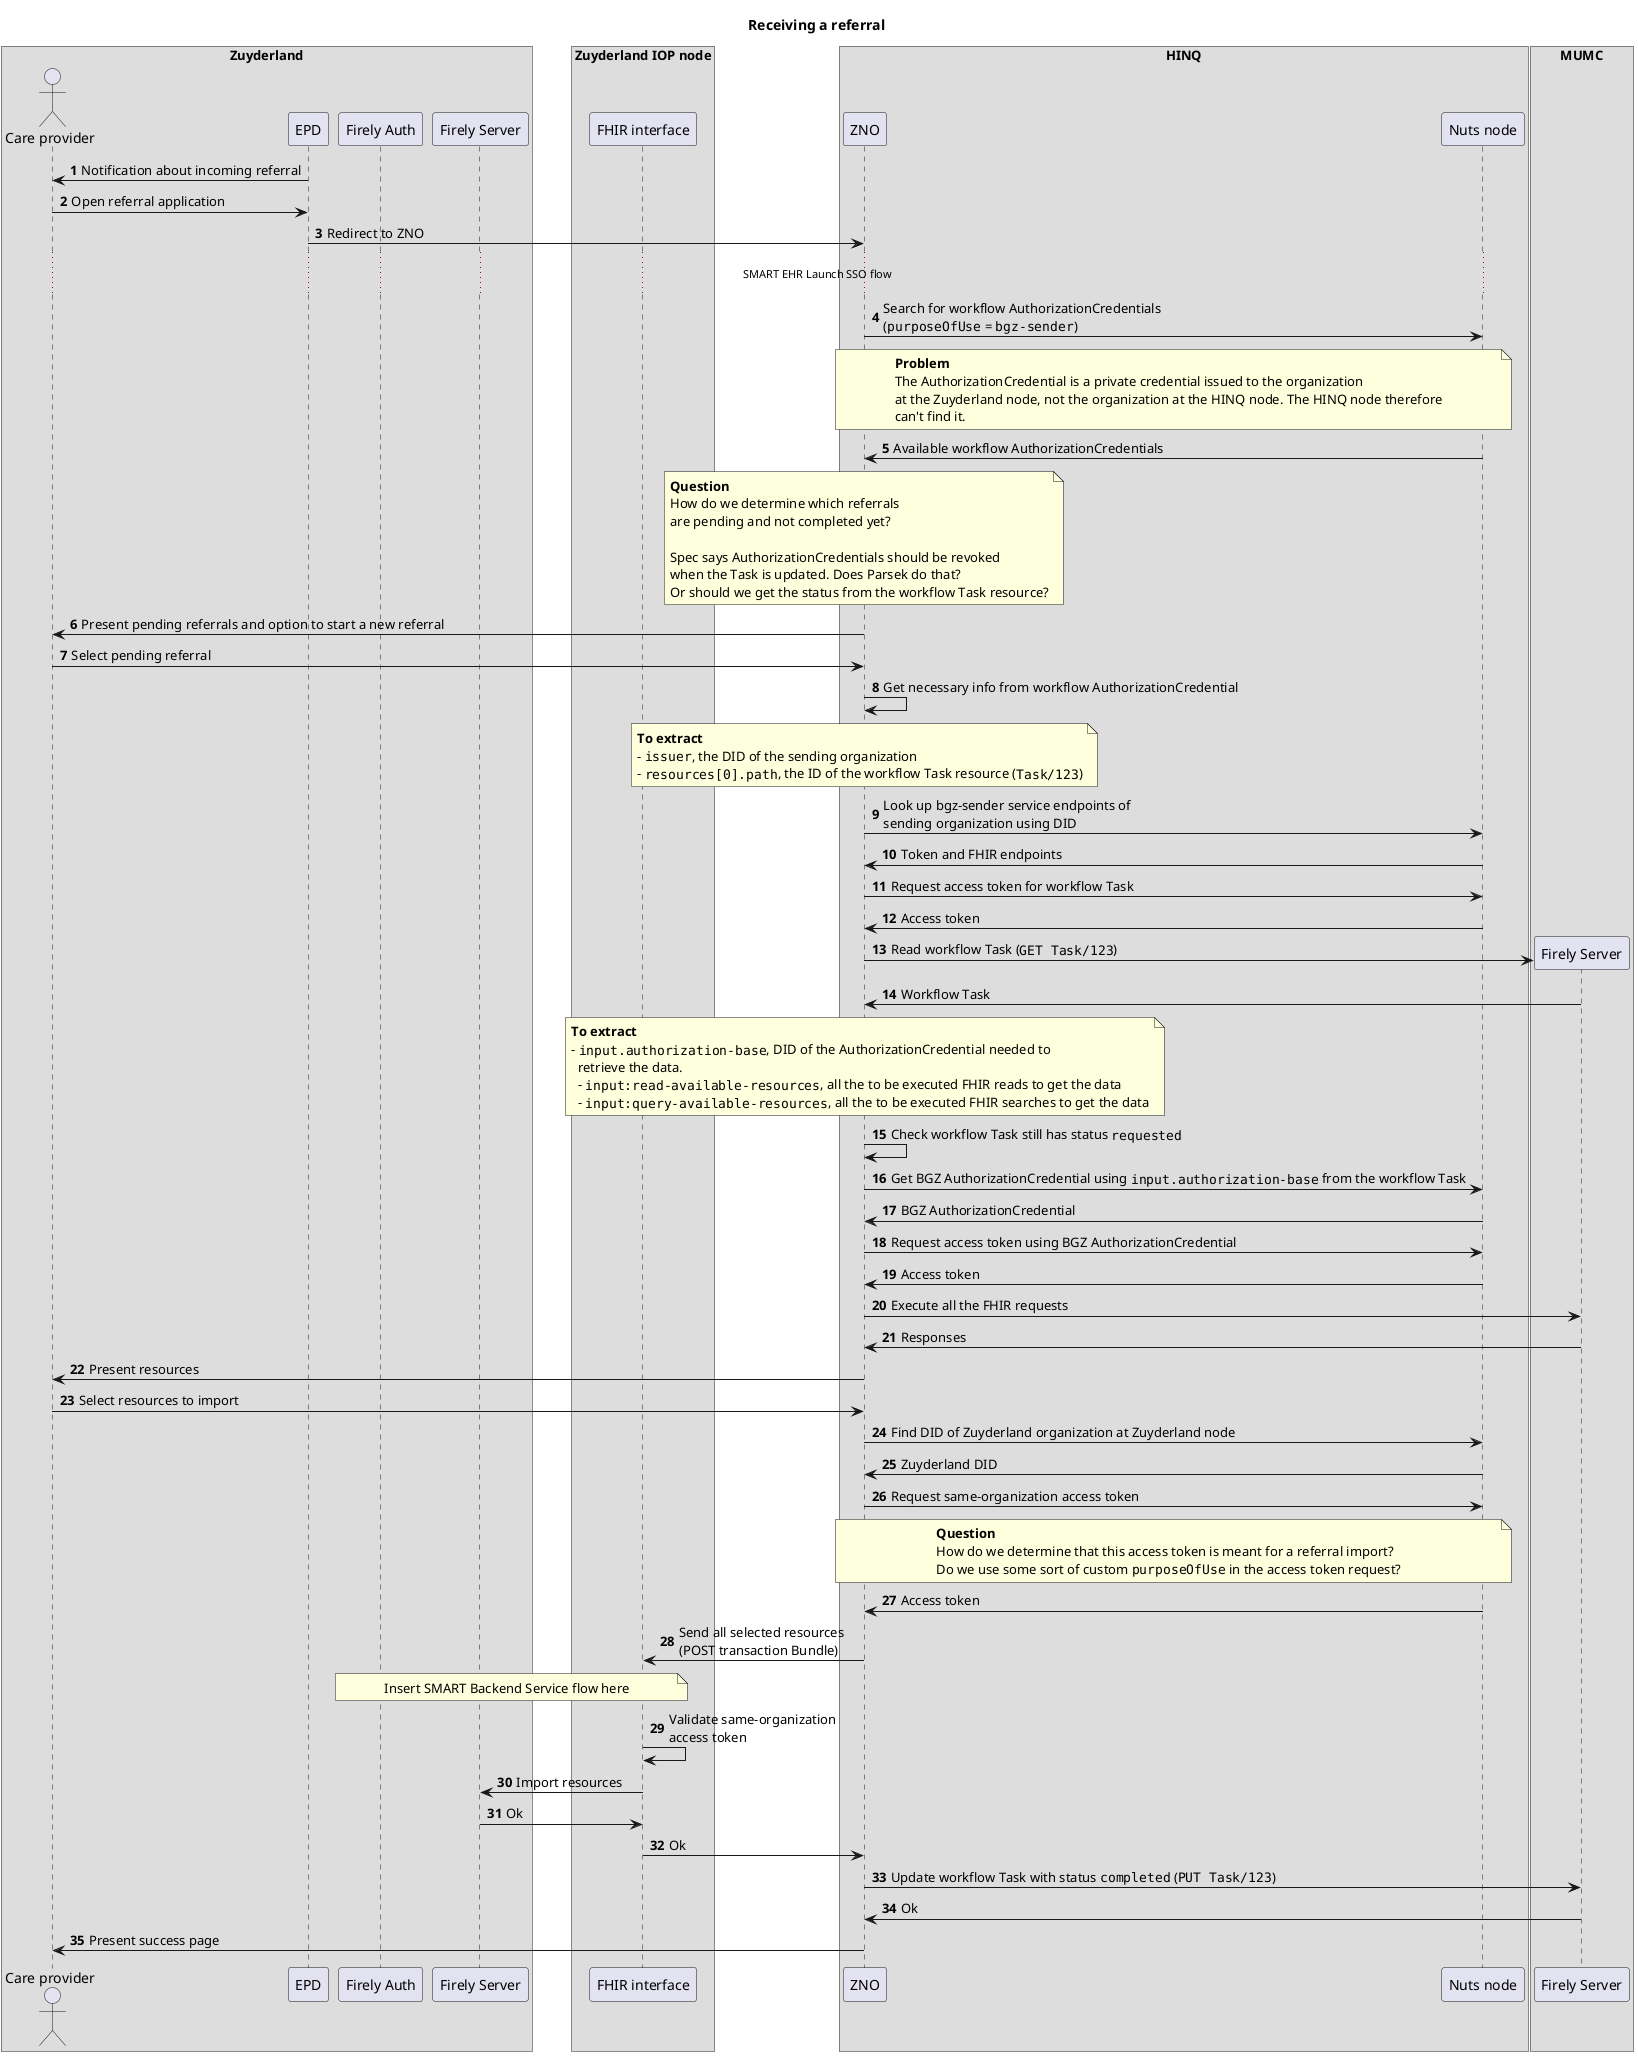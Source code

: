 @startuml
autonumber

title Receiving a referral

box "Zuyderland"
    actor "Care provider" as zp
    participant "EPD" as ze
    participant "Firely Auth" as za
    participant "Firely Server" as zf
end box

box "Zuyderland IOP node"
    participant "FHIR interface" as zif
end box

box "HINQ"
    participant "ZNO" as hz
    participant "Nuts node" as hn
end box

box "MUMC"
    participant "Firely Server" as mf
end box


ze->zp: Notification about incoming referral
zp->ze: Open referral application
ze->hz: Redirect to ZNO
...SMART EHR Launch SSO flow...
hz->hn: Search for workflow AuthorizationCredentials\n(""purposeOfUse"" = ""bgz-sender"")
note over hz,hn
**Problem**
The AuthorizationCredential is a private credential issued to the organization
at the Zuyderland node, not the organization at the HINQ node. The HINQ node therefore
can't find it.
end note
hn->hz: Available workflow AuthorizationCredentials
note over hz
**Question**
How do we determine which referrals
are pending and not completed yet?

Spec says AuthorizationCredentials should be revoked
when the Task is updated. Does Parsek do that?
Or should we get the status from the workflow Task resource?
end note
hz->zp: Present pending referrals and option to start a new referral
zp->hz: Select pending referral
hz->hz: Get necessary info from workflow AuthorizationCredential
note over hz
**To extract**
- ""issuer"", the DID of the sending organization
- ""resources[0].path"", the ID of the workflow Task resource (""Task/123"")
end note
hz->hn: Look up bgz-sender service endpoints of\nsending organization using DID
hn->hz: Token and FHIR endpoints
hz->hn: Request access token for workflow Task
hn->hz: Access token
hz->mf **: Read workflow Task (""GET Task/123"")
mf->hz: Workflow Task
note over hz
**To extract**
- ""input.authorization-base"", DID of the AuthorizationCredential needed to
  retrieve the data.
  - ""input:read-available-resources"", all the to be executed FHIR reads to get the data
  - ""input:query-available-resources"", all the to be executed FHIR searches to get the data
end note
hz->hz: Check workflow Task still has status ""requested""
hz->hn: Get BGZ AuthorizationCredential using ""input.authorization-base"" from the workflow Task
hn->hz: BGZ AuthorizationCredential
hz->hn: Request access token using BGZ AuthorizationCredential
hn->hz: Access token
hz->mf: Execute all the FHIR requests
mf->hz: Responses
hz->zp: Present resources
zp->hz: Select resources to import
hz->hn: Find DID of Zuyderland organization at Zuyderland node
hn->hz: Zuyderland DID
hz->hn: Request same-organization access token
note over hz,hn
**Question**
How do we determine that this access token is meant for a referral import?
Do we use some sort of custom ""purposeOfUse"" in the access token request?
end note
hn->hz: Access token
hz->zif: Send all selected resources\n(POST transaction Bundle)
note over za,zif: Insert SMART Backend Service flow here
zif->zif: Validate same-organization\naccess token
zif->zf: Import resources
zf->zif: Ok
zif->hz: Ok
hz->mf: Update workflow Task with status ""completed"" (""PUT Task/123"")
mf->hz: Ok
hz->zp: Present success page

@enduml
